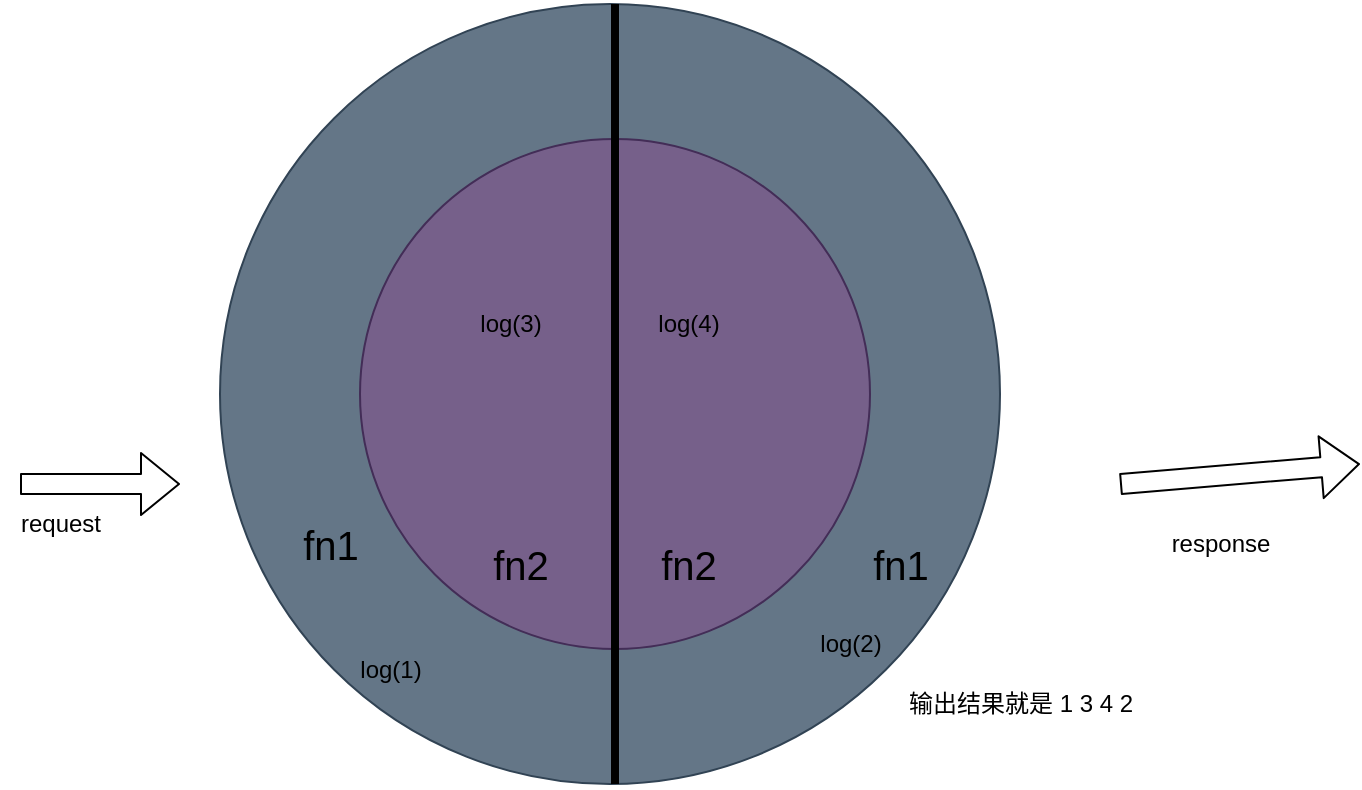 <mxfile>
    <diagram id="49SE4bSMpd_cmw_5yPaU" name="第 1 页">
        <mxGraphModel dx="989" dy="536" grid="1" gridSize="10" guides="1" tooltips="1" connect="1" arrows="1" fold="1" page="1" pageScale="1" pageWidth="827" pageHeight="1169" math="0" shadow="0">
            <root>
                <mxCell id="0"/>
                <mxCell id="1" parent="0"/>
                <mxCell id="2" value="" style="ellipse;whiteSpace=wrap;html=1;aspect=fixed;fillColor=#647687;strokeColor=#314354;fontColor=#ffffff;" parent="1" vertex="1">
                    <mxGeometry x="180" y="100" width="390" height="390" as="geometry"/>
                </mxCell>
                <mxCell id="6" value="" style="ellipse;whiteSpace=wrap;html=1;aspect=fixed;fillColor=#76608a;strokeColor=#432D57;fontColor=#ffffff;" parent="1" vertex="1">
                    <mxGeometry x="250" y="167.5" width="255" height="255" as="geometry"/>
                </mxCell>
                <mxCell id="8" value="" style="line;strokeWidth=4;direction=south;html=1;perimeter=backbonePerimeter;points=[];outlineConnect=0;" parent="1" vertex="1">
                    <mxGeometry x="372.5" y="100" width="10" height="390" as="geometry"/>
                </mxCell>
                <mxCell id="10" value="&lt;font style=&quot;font-size: 20px&quot;&gt;fn1&lt;/font&gt;" style="text;html=1;align=center;verticalAlign=middle;resizable=0;points=[];autosize=1;strokeColor=none;" parent="1" vertex="1">
                    <mxGeometry x="215" y="360" width="40" height="20" as="geometry"/>
                </mxCell>
                <mxCell id="11" value="&lt;span style=&quot;font-size: 20px&quot;&gt;fn1&lt;/span&gt;" style="text;html=1;align=center;verticalAlign=middle;resizable=0;points=[];autosize=1;strokeColor=none;" parent="1" vertex="1">
                    <mxGeometry x="500" y="370" width="40" height="20" as="geometry"/>
                </mxCell>
                <mxCell id="12" value="&lt;span style=&quot;font-size: 20px&quot;&gt;fn2&lt;/span&gt;" style="text;html=1;align=center;verticalAlign=middle;resizable=0;points=[];autosize=1;strokeColor=none;" parent="1" vertex="1">
                    <mxGeometry x="310" y="370" width="40" height="20" as="geometry"/>
                </mxCell>
                <mxCell id="13" value="&lt;span style=&quot;font-size: 20px&quot;&gt;fn2&lt;/span&gt;" style="text;html=1;align=center;verticalAlign=middle;resizable=0;points=[];autosize=1;strokeColor=none;" parent="1" vertex="1">
                    <mxGeometry x="394" y="370" width="40" height="20" as="geometry"/>
                </mxCell>
                <mxCell id="15" value="" style="shape=flexArrow;endArrow=classic;html=1;" edge="1" parent="1">
                    <mxGeometry width="50" height="50" relative="1" as="geometry">
                        <mxPoint x="80" y="340" as="sourcePoint"/>
                        <mxPoint x="160" y="340" as="targetPoint"/>
                    </mxGeometry>
                </mxCell>
                <mxCell id="16" value="request" style="text;html=1;align=center;verticalAlign=middle;resizable=0;points=[];autosize=1;strokeColor=none;" vertex="1" parent="1">
                    <mxGeometry x="70" y="350" width="60" height="20" as="geometry"/>
                </mxCell>
                <mxCell id="17" value="" style="shape=flexArrow;endArrow=classic;html=1;" edge="1" parent="1">
                    <mxGeometry width="50" height="50" relative="1" as="geometry">
                        <mxPoint x="630" y="340" as="sourcePoint"/>
                        <mxPoint x="750" y="330" as="targetPoint"/>
                    </mxGeometry>
                </mxCell>
                <mxCell id="18" value="response" style="text;html=1;align=center;verticalAlign=middle;resizable=0;points=[];autosize=1;strokeColor=none;" vertex="1" parent="1">
                    <mxGeometry x="645" y="360" width="70" height="20" as="geometry"/>
                </mxCell>
                <mxCell id="19" value="log(1)" style="text;html=1;align=center;verticalAlign=middle;resizable=0;points=[];autosize=1;strokeColor=none;" vertex="1" parent="1">
                    <mxGeometry x="240" y="422.5" width="50" height="20" as="geometry"/>
                </mxCell>
                <mxCell id="20" value="log(2)" style="text;html=1;align=center;verticalAlign=middle;resizable=0;points=[];autosize=1;strokeColor=none;" vertex="1" parent="1">
                    <mxGeometry x="470" y="410" width="50" height="20" as="geometry"/>
                </mxCell>
                <mxCell id="21" value="log(3)" style="text;html=1;align=center;verticalAlign=middle;resizable=0;points=[];autosize=1;strokeColor=none;" vertex="1" parent="1">
                    <mxGeometry x="300" y="250" width="50" height="20" as="geometry"/>
                </mxCell>
                <mxCell id="22" value="log(4)" style="text;html=1;align=center;verticalAlign=middle;resizable=0;points=[];autosize=1;strokeColor=none;" vertex="1" parent="1">
                    <mxGeometry x="389" y="250" width="50" height="20" as="geometry"/>
                </mxCell>
                <mxCell id="23" value="输出结果就是 1 3 4 2" style="text;html=1;align=center;verticalAlign=middle;resizable=0;points=[];autosize=1;strokeColor=none;" vertex="1" parent="1">
                    <mxGeometry x="515" y="440" width="130" height="20" as="geometry"/>
                </mxCell>
            </root>
        </mxGraphModel>
    </diagram>
</mxfile>